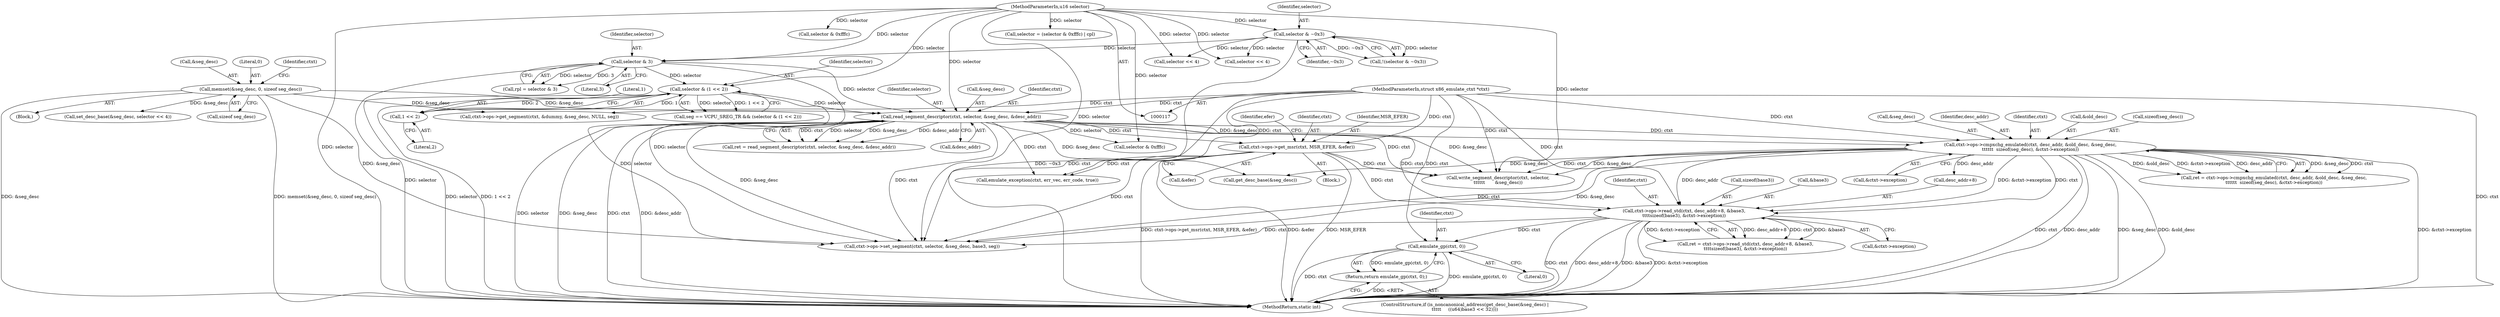 digraph "0_linux_33ab91103b3415e12457e3104f0e4517ce12d0f3@pointer" {
"1000607" [label="(Call,emulate_gp(ctxt, 0))"];
"1000576" [label="(Call,ctxt->ops->read_std(ctxt, desc_addr+8, &base3,\n\t\t\t\tsizeof(base3), &ctxt->exception))"];
"1000475" [label="(Call,ctxt->ops->cmpxchg_emulated(ctxt, desc_addr, &old_desc, &seg_desc,\n\t\t\t\t\t\t  sizeof(seg_desc), &ctxt->exception))"];
"1000299" [label="(Call,read_segment_descriptor(ctxt, selector, &seg_desc, &desc_addr))"];
"1000118" [label="(MethodParameterIn,struct x86_emulate_ctxt *ctxt)"];
"1000224" [label="(Call,selector & 3)"];
"1000141" [label="(Call,selector & ~0x3)"];
"1000119" [label="(MethodParameterIn,u16 selector)"];
"1000232" [label="(Call,selector & (1 << 2))"];
"1000234" [label="(Call,1 << 2)"];
"1000151" [label="(Call,memset(&seg_desc, 0, sizeof seg_desc))"];
"1000429" [label="(Call,ctxt->ops->get_msr(ctxt, MSR_EFER, &efer))"];
"1000606" [label="(Return,return emulate_gp(ctxt, 0);)"];
"1000432" [label="(Call,&efer)"];
"1000234" [label="(Call,1 << 2)"];
"1000124" [label="(Block,)"];
"1000476" [label="(Identifier,ctxt)"];
"1000436" [label="(Identifier,efer)"];
"1000141" [label="(Call,selector & ~0x3)"];
"1000478" [label="(Call,&old_desc)"];
"1000151" [label="(Call,memset(&seg_desc, 0, sizeof seg_desc))"];
"1000160" [label="(Identifier,ctxt)"];
"1000482" [label="(Call,sizeof(seg_desc))"];
"1000577" [label="(Identifier,ctxt)"];
"1000430" [label="(Identifier,ctxt)"];
"1000574" [label="(Call,ret = ctxt->ops->read_std(ctxt, desc_addr+8, &base3,\n\t\t\t\tsizeof(base3), &ctxt->exception))"];
"1000606" [label="(Return,return emulate_gp(ctxt, 0);)"];
"1000164" [label="(Call,ctxt->ops->get_segment(ctxt, &dummy, &seg_desc, NULL, seg))"];
"1000224" [label="(Call,selector & 3)"];
"1000233" [label="(Identifier,selector)"];
"1000555" [label="(Call,write_segment_descriptor(ctxt, selector,\n\t\t\t\t\t\t       &seg_desc))"];
"1000609" [label="(Literal,0)"];
"1000302" [label="(Call,&seg_desc)"];
"1000442" [label="(Call,selector & 0xfffc)"];
"1000232" [label="(Call,selector & (1 << 2))"];
"1000118" [label="(MethodParameterIn,struct x86_emulate_ctxt *ctxt)"];
"1000175" [label="(Call,selector << 4)"];
"1000152" [label="(Call,&seg_desc)"];
"1000607" [label="(Call,emulate_gp(ctxt, 0))"];
"1000119" [label="(MethodParameterIn,u16 selector)"];
"1000633" [label="(MethodReturn,static int)"];
"1000304" [label="(Call,&desc_addr)"];
"1000576" [label="(Call,ctxt->ops->read_std(ctxt, desc_addr+8, &base3,\n\t\t\t\tsizeof(base3), &ctxt->exception))"];
"1000300" [label="(Identifier,ctxt)"];
"1000194" [label="(Call,selector << 4)"];
"1000480" [label="(Call,&seg_desc)"];
"1000578" [label="(Call,desc_addr+8)"];
"1000228" [label="(Call,seg == VCPU_SREG_TR && (selector & (1 << 2)))"];
"1000431" [label="(Identifier,MSR_EFER)"];
"1000595" [label="(ControlStructure,if (is_noncanonical_address(get_desc_base(&seg_desc) |\n\t\t\t\t\t     ((u64)base3 << 32))))"];
"1000424" [label="(Block,)"];
"1000143" [label="(Identifier,~0x3)"];
"1000608" [label="(Identifier,ctxt)"];
"1000297" [label="(Call,ret = read_segment_descriptor(ctxt, selector, &seg_desc, &desc_addr))"];
"1000429" [label="(Call,ctxt->ops->get_msr(ctxt, MSR_EFER, &efer))"];
"1000191" [label="(Call,set_desc_base(&seg_desc, selector << 4))"];
"1000583" [label="(Call,sizeof(base3))"];
"1000477" [label="(Identifier,desc_addr)"];
"1000581" [label="(Call,&base3)"];
"1000484" [label="(Call,&ctxt->exception)"];
"1000155" [label="(Call,sizeof seg_desc)"];
"1000301" [label="(Identifier,selector)"];
"1000611" [label="(Call,ctxt->ops->set_segment(ctxt, selector, &seg_desc, base3, seg))"];
"1000473" [label="(Call,ret = ctxt->ops->cmpxchg_emulated(ctxt, desc_addr, &old_desc, &seg_desc,\n\t\t\t\t\t\t  sizeof(seg_desc), &ctxt->exception))"];
"1000628" [label="(Call,emulate_exception(ctxt, err_vec, err_code, true))"];
"1000299" [label="(Call,read_segment_descriptor(ctxt, selector, &seg_desc, &desc_addr))"];
"1000222" [label="(Call,rpl = selector & 3)"];
"1000585" [label="(Call,&ctxt->exception)"];
"1000226" [label="(Literal,3)"];
"1000225" [label="(Identifier,selector)"];
"1000439" [label="(Call,selector = (selector & 0xfffc) | cpl)"];
"1000475" [label="(Call,ctxt->ops->cmpxchg_emulated(ctxt, desc_addr, &old_desc, &seg_desc,\n\t\t\t\t\t\t  sizeof(seg_desc), &ctxt->exception))"];
"1000314" [label="(Call,selector & 0xfffc)"];
"1000140" [label="(Call,!(selector & ~0x3))"];
"1000154" [label="(Literal,0)"];
"1000236" [label="(Literal,2)"];
"1000142" [label="(Identifier,selector)"];
"1000235" [label="(Literal,1)"];
"1000598" [label="(Call,get_desc_base(&seg_desc))"];
"1000607" -> "1000606"  [label="AST: "];
"1000607" -> "1000609"  [label="CFG: "];
"1000608" -> "1000607"  [label="AST: "];
"1000609" -> "1000607"  [label="AST: "];
"1000606" -> "1000607"  [label="CFG: "];
"1000607" -> "1000633"  [label="DDG: emulate_gp(ctxt, 0)"];
"1000607" -> "1000633"  [label="DDG: ctxt"];
"1000607" -> "1000606"  [label="DDG: emulate_gp(ctxt, 0)"];
"1000576" -> "1000607"  [label="DDG: ctxt"];
"1000118" -> "1000607"  [label="DDG: ctxt"];
"1000576" -> "1000574"  [label="AST: "];
"1000576" -> "1000585"  [label="CFG: "];
"1000577" -> "1000576"  [label="AST: "];
"1000578" -> "1000576"  [label="AST: "];
"1000581" -> "1000576"  [label="AST: "];
"1000583" -> "1000576"  [label="AST: "];
"1000585" -> "1000576"  [label="AST: "];
"1000574" -> "1000576"  [label="CFG: "];
"1000576" -> "1000633"  [label="DDG: ctxt"];
"1000576" -> "1000633"  [label="DDG: desc_addr+8"];
"1000576" -> "1000633"  [label="DDG: &base3"];
"1000576" -> "1000633"  [label="DDG: &ctxt->exception"];
"1000576" -> "1000574"  [label="DDG: desc_addr+8"];
"1000576" -> "1000574"  [label="DDG: ctxt"];
"1000576" -> "1000574"  [label="DDG: &base3"];
"1000576" -> "1000574"  [label="DDG: &ctxt->exception"];
"1000475" -> "1000576"  [label="DDG: ctxt"];
"1000475" -> "1000576"  [label="DDG: desc_addr"];
"1000475" -> "1000576"  [label="DDG: &ctxt->exception"];
"1000299" -> "1000576"  [label="DDG: ctxt"];
"1000429" -> "1000576"  [label="DDG: ctxt"];
"1000118" -> "1000576"  [label="DDG: ctxt"];
"1000576" -> "1000611"  [label="DDG: ctxt"];
"1000475" -> "1000473"  [label="AST: "];
"1000475" -> "1000484"  [label="CFG: "];
"1000476" -> "1000475"  [label="AST: "];
"1000477" -> "1000475"  [label="AST: "];
"1000478" -> "1000475"  [label="AST: "];
"1000480" -> "1000475"  [label="AST: "];
"1000482" -> "1000475"  [label="AST: "];
"1000484" -> "1000475"  [label="AST: "];
"1000473" -> "1000475"  [label="CFG: "];
"1000475" -> "1000633"  [label="DDG: ctxt"];
"1000475" -> "1000633"  [label="DDG: desc_addr"];
"1000475" -> "1000633"  [label="DDG: &seg_desc"];
"1000475" -> "1000633"  [label="DDG: &old_desc"];
"1000475" -> "1000633"  [label="DDG: &ctxt->exception"];
"1000475" -> "1000473"  [label="DDG: &seg_desc"];
"1000475" -> "1000473"  [label="DDG: ctxt"];
"1000475" -> "1000473"  [label="DDG: &old_desc"];
"1000475" -> "1000473"  [label="DDG: &ctxt->exception"];
"1000475" -> "1000473"  [label="DDG: desc_addr"];
"1000299" -> "1000475"  [label="DDG: ctxt"];
"1000299" -> "1000475"  [label="DDG: &seg_desc"];
"1000118" -> "1000475"  [label="DDG: ctxt"];
"1000475" -> "1000555"  [label="DDG: ctxt"];
"1000475" -> "1000555"  [label="DDG: &seg_desc"];
"1000475" -> "1000578"  [label="DDG: desc_addr"];
"1000475" -> "1000598"  [label="DDG: &seg_desc"];
"1000475" -> "1000611"  [label="DDG: ctxt"];
"1000475" -> "1000611"  [label="DDG: &seg_desc"];
"1000299" -> "1000297"  [label="AST: "];
"1000299" -> "1000304"  [label="CFG: "];
"1000300" -> "1000299"  [label="AST: "];
"1000301" -> "1000299"  [label="AST: "];
"1000302" -> "1000299"  [label="AST: "];
"1000304" -> "1000299"  [label="AST: "];
"1000297" -> "1000299"  [label="CFG: "];
"1000299" -> "1000633"  [label="DDG: &desc_addr"];
"1000299" -> "1000633"  [label="DDG: selector"];
"1000299" -> "1000633"  [label="DDG: &seg_desc"];
"1000299" -> "1000633"  [label="DDG: ctxt"];
"1000299" -> "1000297"  [label="DDG: ctxt"];
"1000299" -> "1000297"  [label="DDG: selector"];
"1000299" -> "1000297"  [label="DDG: &seg_desc"];
"1000299" -> "1000297"  [label="DDG: &desc_addr"];
"1000118" -> "1000299"  [label="DDG: ctxt"];
"1000224" -> "1000299"  [label="DDG: selector"];
"1000232" -> "1000299"  [label="DDG: selector"];
"1000119" -> "1000299"  [label="DDG: selector"];
"1000151" -> "1000299"  [label="DDG: &seg_desc"];
"1000299" -> "1000314"  [label="DDG: selector"];
"1000299" -> "1000429"  [label="DDG: ctxt"];
"1000299" -> "1000555"  [label="DDG: ctxt"];
"1000299" -> "1000555"  [label="DDG: &seg_desc"];
"1000299" -> "1000598"  [label="DDG: &seg_desc"];
"1000299" -> "1000611"  [label="DDG: ctxt"];
"1000299" -> "1000611"  [label="DDG: &seg_desc"];
"1000299" -> "1000628"  [label="DDG: ctxt"];
"1000118" -> "1000117"  [label="AST: "];
"1000118" -> "1000633"  [label="DDG: ctxt"];
"1000118" -> "1000164"  [label="DDG: ctxt"];
"1000118" -> "1000429"  [label="DDG: ctxt"];
"1000118" -> "1000555"  [label="DDG: ctxt"];
"1000118" -> "1000611"  [label="DDG: ctxt"];
"1000118" -> "1000628"  [label="DDG: ctxt"];
"1000224" -> "1000222"  [label="AST: "];
"1000224" -> "1000226"  [label="CFG: "];
"1000225" -> "1000224"  [label="AST: "];
"1000226" -> "1000224"  [label="AST: "];
"1000222" -> "1000224"  [label="CFG: "];
"1000224" -> "1000633"  [label="DDG: selector"];
"1000224" -> "1000222"  [label="DDG: selector"];
"1000224" -> "1000222"  [label="DDG: 3"];
"1000141" -> "1000224"  [label="DDG: selector"];
"1000119" -> "1000224"  [label="DDG: selector"];
"1000224" -> "1000232"  [label="DDG: selector"];
"1000224" -> "1000611"  [label="DDG: selector"];
"1000141" -> "1000140"  [label="AST: "];
"1000141" -> "1000143"  [label="CFG: "];
"1000142" -> "1000141"  [label="AST: "];
"1000143" -> "1000141"  [label="AST: "];
"1000140" -> "1000141"  [label="CFG: "];
"1000141" -> "1000633"  [label="DDG: ~0x3"];
"1000141" -> "1000140"  [label="DDG: selector"];
"1000141" -> "1000140"  [label="DDG: ~0x3"];
"1000119" -> "1000141"  [label="DDG: selector"];
"1000141" -> "1000175"  [label="DDG: selector"];
"1000141" -> "1000194"  [label="DDG: selector"];
"1000119" -> "1000117"  [label="AST: "];
"1000119" -> "1000633"  [label="DDG: selector"];
"1000119" -> "1000175"  [label="DDG: selector"];
"1000119" -> "1000194"  [label="DDG: selector"];
"1000119" -> "1000232"  [label="DDG: selector"];
"1000119" -> "1000314"  [label="DDG: selector"];
"1000119" -> "1000439"  [label="DDG: selector"];
"1000119" -> "1000442"  [label="DDG: selector"];
"1000119" -> "1000555"  [label="DDG: selector"];
"1000119" -> "1000611"  [label="DDG: selector"];
"1000232" -> "1000228"  [label="AST: "];
"1000232" -> "1000234"  [label="CFG: "];
"1000233" -> "1000232"  [label="AST: "];
"1000234" -> "1000232"  [label="AST: "];
"1000228" -> "1000232"  [label="CFG: "];
"1000232" -> "1000633"  [label="DDG: selector"];
"1000232" -> "1000633"  [label="DDG: 1 << 2"];
"1000232" -> "1000228"  [label="DDG: selector"];
"1000232" -> "1000228"  [label="DDG: 1 << 2"];
"1000234" -> "1000232"  [label="DDG: 1"];
"1000234" -> "1000232"  [label="DDG: 2"];
"1000232" -> "1000611"  [label="DDG: selector"];
"1000234" -> "1000236"  [label="CFG: "];
"1000235" -> "1000234"  [label="AST: "];
"1000236" -> "1000234"  [label="AST: "];
"1000151" -> "1000124"  [label="AST: "];
"1000151" -> "1000155"  [label="CFG: "];
"1000152" -> "1000151"  [label="AST: "];
"1000154" -> "1000151"  [label="AST: "];
"1000155" -> "1000151"  [label="AST: "];
"1000160" -> "1000151"  [label="CFG: "];
"1000151" -> "1000633"  [label="DDG: memset(&seg_desc, 0, sizeof seg_desc)"];
"1000151" -> "1000633"  [label="DDG: &seg_desc"];
"1000151" -> "1000164"  [label="DDG: &seg_desc"];
"1000151" -> "1000191"  [label="DDG: &seg_desc"];
"1000151" -> "1000611"  [label="DDG: &seg_desc"];
"1000429" -> "1000424"  [label="AST: "];
"1000429" -> "1000432"  [label="CFG: "];
"1000430" -> "1000429"  [label="AST: "];
"1000431" -> "1000429"  [label="AST: "];
"1000432" -> "1000429"  [label="AST: "];
"1000436" -> "1000429"  [label="CFG: "];
"1000429" -> "1000633"  [label="DDG: &efer"];
"1000429" -> "1000633"  [label="DDG: MSR_EFER"];
"1000429" -> "1000633"  [label="DDG: ctxt->ops->get_msr(ctxt, MSR_EFER, &efer)"];
"1000429" -> "1000555"  [label="DDG: ctxt"];
"1000429" -> "1000611"  [label="DDG: ctxt"];
"1000429" -> "1000628"  [label="DDG: ctxt"];
"1000606" -> "1000595"  [label="AST: "];
"1000633" -> "1000606"  [label="CFG: "];
"1000606" -> "1000633"  [label="DDG: <RET>"];
}
